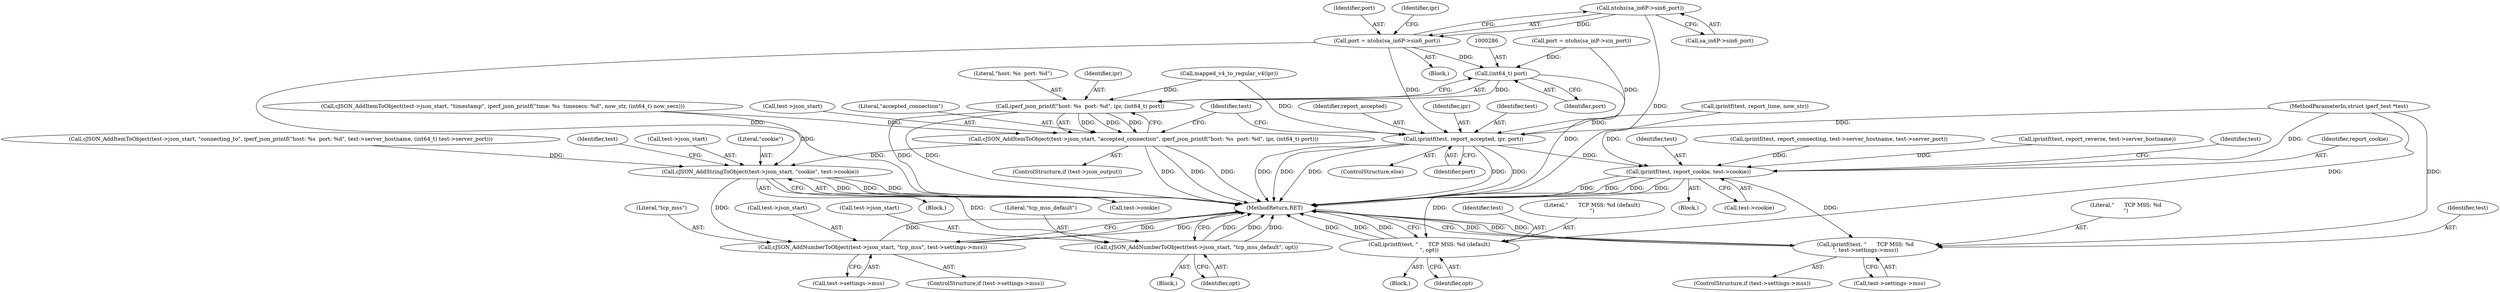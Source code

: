 digraph "0_iperf_91f2fa59e8ed80dfbf400add0164ee0e508e412a_49@pointer" {
"1000267" [label="(Call,ntohs(sa_in6P->sin6_port))"];
"1000265" [label="(Call,port = ntohs(sa_in6P->sin6_port))"];
"1000285" [label="(Call,(int64_t) port)"];
"1000282" [label="(Call,iperf_json_printf(\"host: %s  port: %d\", ipr, (int64_t) port))"];
"1000277" [label="(Call,cJSON_AddItemToObject(test->json_start, \"accepted_connection\", iperf_json_printf(\"host: %s  port: %d\", ipr, (int64_t) port)))"];
"1000299" [label="(Call,cJSON_AddStringToObject(test->json_start, \"cookie\", test->cookie))"];
"1000322" [label="(Call,cJSON_AddNumberToObject(test->json_start, \"tcp_mss\", test->settings->mss))"];
"1000348" [label="(Call,cJSON_AddNumberToObject(test->json_start, \"tcp_mss_default\", opt))"];
"1000289" [label="(Call,iprintf(test, report_accepted, ipr, port))"];
"1000360" [label="(Call,iprintf(test, report_cookie, test->cookie))"];
"1000381" [label="(Call,iprintf(test, \"      TCP MSS: %d\n\", test->settings->mss))"];
"1000405" [label="(Call,iprintf(test, \"      TCP MSS: %d (default)\n\", opt))"];
"1000283" [label="(Literal,\"host: %s  port: %d\")"];
"1000361" [label="(Identifier,test)"];
"1000299" [label="(Call,cJSON_AddStringToObject(test->json_start, \"cookie\", test->cookie))"];
"1000288" [label="(ControlStructure,else)"];
"1000267" [label="(Call,ntohs(sa_in6P->sin6_port))"];
"1000409" [label="(MethodReturn,RET)"];
"1000289" [label="(Call,iprintf(test, report_accepted, ipr, port))"];
"1000359" [label="(Block,)"];
"1000265" [label="(Call,port = ntohs(sa_in6P->sin6_port))"];
"1000348" [label="(Call,cJSON_AddNumberToObject(test->json_start, \"tcp_mss_default\", opt))"];
"1000285" [label="(Call,(int64_t) port)"];
"1000291" [label="(Identifier,report_accepted)"];
"1000277" [label="(Call,cJSON_AddItemToObject(test->json_start, \"accepted_connection\", iperf_json_printf(\"host: %s  port: %d\", ipr, (int64_t) port)))"];
"1000184" [label="(Call,iprintf(test, report_connecting, test->server_hostname, test->server_port))"];
"1000383" [label="(Literal,\"      TCP MSS: %d\n\")"];
"1000390" [label="(Block,)"];
"1000296" [label="(Identifier,test)"];
"1000152" [label="(Call,iprintf(test, report_time, now_str))"];
"1000406" [label="(Identifier,test)"];
"1000381" [label="(Call,iprintf(test, \"      TCP MSS: %d\n\", test->settings->mss))"];
"1000333" [label="(Block,)"];
"1000292" [label="(Identifier,ipr)"];
"1000266" [label="(Identifier,port)"];
"1000272" [label="(Identifier,ipr)"];
"1000327" [label="(Call,test->settings->mss)"];
"1000408" [label="(Identifier,opt)"];
"1000311" [label="(Identifier,test)"];
"1000197" [label="(Call,iprintf(test, report_reverse, test->server_hostname))"];
"1000281" [label="(Literal,\"accepted_connection\")"];
"1000363" [label="(Call,test->cookie)"];
"1000249" [label="(Block,)"];
"1000375" [label="(ControlStructure,if (test->settings->mss))"];
"1000370" [label="(Identifier,test)"];
"1000407" [label="(Literal,\"      TCP MSS: %d (default)\n\")"];
"1000405" [label="(Call,iprintf(test, \"      TCP MSS: %d (default)\n\", opt))"];
"1000384" [label="(Call,test->settings->mss)"];
"1000382" [label="(Identifier,test)"];
"1000273" [label="(ControlStructure,if (test->json_output))"];
"1000290" [label="(Identifier,test)"];
"1000101" [label="(MethodParameterIn,struct iperf_test *test)"];
"1000323" [label="(Call,test->json_start)"];
"1000284" [label="(Identifier,ipr)"];
"1000242" [label="(Call,port = ntohs(sa_inP->sin_port))"];
"1000326" [label="(Literal,\"tcp_mss\")"];
"1000282" [label="(Call,iperf_json_printf(\"host: %s  port: %d\", ipr, (int64_t) port))"];
"1000352" [label="(Literal,\"tcp_mss_default\")"];
"1000298" [label="(Block,)"];
"1000362" [label="(Identifier,report_cookie)"];
"1000271" [label="(Call,mapped_v4_to_regular_v4(ipr))"];
"1000349" [label="(Call,test->json_start)"];
"1000300" [label="(Call,test->json_start)"];
"1000287" [label="(Identifier,port)"];
"1000303" [label="(Literal,\"cookie\")"];
"1000293" [label="(Identifier,port)"];
"1000268" [label="(Call,sa_in6P->sin6_port)"];
"1000304" [label="(Call,test->cookie)"];
"1000360" [label="(Call,iprintf(test, report_cookie, test->cookie))"];
"1000278" [label="(Call,test->json_start)"];
"1000353" [label="(Identifier,opt)"];
"1000322" [label="(Call,cJSON_AddNumberToObject(test->json_start, \"tcp_mss\", test->settings->mss))"];
"1000316" [label="(ControlStructure,if (test->settings->mss))"];
"1000167" [label="(Call,cJSON_AddItemToObject(test->json_start, \"connecting_to\", iperf_json_printf(\"host: %s  port: %d\", test->server_hostname, (int64_t) test->server_port)))"];
"1000136" [label="(Call,cJSON_AddItemToObject(test->json_start, \"timestamp\", iperf_json_printf(\"time: %s  timesecs: %d\", now_str, (int64_t) now_secs)))"];
"1000267" -> "1000265"  [label="AST: "];
"1000267" -> "1000268"  [label="CFG: "];
"1000268" -> "1000267"  [label="AST: "];
"1000265" -> "1000267"  [label="CFG: "];
"1000267" -> "1000409"  [label="DDG: "];
"1000267" -> "1000265"  [label="DDG: "];
"1000265" -> "1000249"  [label="AST: "];
"1000266" -> "1000265"  [label="AST: "];
"1000272" -> "1000265"  [label="CFG: "];
"1000265" -> "1000409"  [label="DDG: "];
"1000265" -> "1000285"  [label="DDG: "];
"1000265" -> "1000289"  [label="DDG: "];
"1000285" -> "1000282"  [label="AST: "];
"1000285" -> "1000287"  [label="CFG: "];
"1000286" -> "1000285"  [label="AST: "];
"1000287" -> "1000285"  [label="AST: "];
"1000282" -> "1000285"  [label="CFG: "];
"1000285" -> "1000409"  [label="DDG: "];
"1000285" -> "1000282"  [label="DDG: "];
"1000242" -> "1000285"  [label="DDG: "];
"1000282" -> "1000277"  [label="AST: "];
"1000283" -> "1000282"  [label="AST: "];
"1000284" -> "1000282"  [label="AST: "];
"1000277" -> "1000282"  [label="CFG: "];
"1000282" -> "1000409"  [label="DDG: "];
"1000282" -> "1000409"  [label="DDG: "];
"1000282" -> "1000277"  [label="DDG: "];
"1000282" -> "1000277"  [label="DDG: "];
"1000282" -> "1000277"  [label="DDG: "];
"1000271" -> "1000282"  [label="DDG: "];
"1000277" -> "1000273"  [label="AST: "];
"1000278" -> "1000277"  [label="AST: "];
"1000281" -> "1000277"  [label="AST: "];
"1000296" -> "1000277"  [label="CFG: "];
"1000277" -> "1000409"  [label="DDG: "];
"1000277" -> "1000409"  [label="DDG: "];
"1000277" -> "1000409"  [label="DDG: "];
"1000136" -> "1000277"  [label="DDG: "];
"1000277" -> "1000299"  [label="DDG: "];
"1000299" -> "1000298"  [label="AST: "];
"1000299" -> "1000304"  [label="CFG: "];
"1000300" -> "1000299"  [label="AST: "];
"1000303" -> "1000299"  [label="AST: "];
"1000304" -> "1000299"  [label="AST: "];
"1000311" -> "1000299"  [label="CFG: "];
"1000299" -> "1000409"  [label="DDG: "];
"1000299" -> "1000409"  [label="DDG: "];
"1000299" -> "1000409"  [label="DDG: "];
"1000167" -> "1000299"  [label="DDG: "];
"1000136" -> "1000299"  [label="DDG: "];
"1000299" -> "1000322"  [label="DDG: "];
"1000299" -> "1000348"  [label="DDG: "];
"1000322" -> "1000316"  [label="AST: "];
"1000322" -> "1000327"  [label="CFG: "];
"1000323" -> "1000322"  [label="AST: "];
"1000326" -> "1000322"  [label="AST: "];
"1000327" -> "1000322"  [label="AST: "];
"1000409" -> "1000322"  [label="CFG: "];
"1000322" -> "1000409"  [label="DDG: "];
"1000322" -> "1000409"  [label="DDG: "];
"1000322" -> "1000409"  [label="DDG: "];
"1000348" -> "1000333"  [label="AST: "];
"1000348" -> "1000353"  [label="CFG: "];
"1000349" -> "1000348"  [label="AST: "];
"1000352" -> "1000348"  [label="AST: "];
"1000353" -> "1000348"  [label="AST: "];
"1000409" -> "1000348"  [label="CFG: "];
"1000348" -> "1000409"  [label="DDG: "];
"1000348" -> "1000409"  [label="DDG: "];
"1000348" -> "1000409"  [label="DDG: "];
"1000289" -> "1000288"  [label="AST: "];
"1000289" -> "1000293"  [label="CFG: "];
"1000290" -> "1000289"  [label="AST: "];
"1000291" -> "1000289"  [label="AST: "];
"1000292" -> "1000289"  [label="AST: "];
"1000293" -> "1000289"  [label="AST: "];
"1000296" -> "1000289"  [label="CFG: "];
"1000289" -> "1000409"  [label="DDG: "];
"1000289" -> "1000409"  [label="DDG: "];
"1000289" -> "1000409"  [label="DDG: "];
"1000289" -> "1000409"  [label="DDG: "];
"1000289" -> "1000409"  [label="DDG: "];
"1000152" -> "1000289"  [label="DDG: "];
"1000101" -> "1000289"  [label="DDG: "];
"1000271" -> "1000289"  [label="DDG: "];
"1000242" -> "1000289"  [label="DDG: "];
"1000289" -> "1000360"  [label="DDG: "];
"1000360" -> "1000359"  [label="AST: "];
"1000360" -> "1000363"  [label="CFG: "];
"1000361" -> "1000360"  [label="AST: "];
"1000362" -> "1000360"  [label="AST: "];
"1000363" -> "1000360"  [label="AST: "];
"1000370" -> "1000360"  [label="CFG: "];
"1000360" -> "1000409"  [label="DDG: "];
"1000360" -> "1000409"  [label="DDG: "];
"1000360" -> "1000409"  [label="DDG: "];
"1000360" -> "1000409"  [label="DDG: "];
"1000184" -> "1000360"  [label="DDG: "];
"1000152" -> "1000360"  [label="DDG: "];
"1000197" -> "1000360"  [label="DDG: "];
"1000101" -> "1000360"  [label="DDG: "];
"1000360" -> "1000381"  [label="DDG: "];
"1000360" -> "1000405"  [label="DDG: "];
"1000381" -> "1000375"  [label="AST: "];
"1000381" -> "1000384"  [label="CFG: "];
"1000382" -> "1000381"  [label="AST: "];
"1000383" -> "1000381"  [label="AST: "];
"1000384" -> "1000381"  [label="AST: "];
"1000409" -> "1000381"  [label="CFG: "];
"1000381" -> "1000409"  [label="DDG: "];
"1000381" -> "1000409"  [label="DDG: "];
"1000381" -> "1000409"  [label="DDG: "];
"1000101" -> "1000381"  [label="DDG: "];
"1000405" -> "1000390"  [label="AST: "];
"1000405" -> "1000408"  [label="CFG: "];
"1000406" -> "1000405"  [label="AST: "];
"1000407" -> "1000405"  [label="AST: "];
"1000408" -> "1000405"  [label="AST: "];
"1000409" -> "1000405"  [label="CFG: "];
"1000405" -> "1000409"  [label="DDG: "];
"1000405" -> "1000409"  [label="DDG: "];
"1000405" -> "1000409"  [label="DDG: "];
"1000101" -> "1000405"  [label="DDG: "];
}
